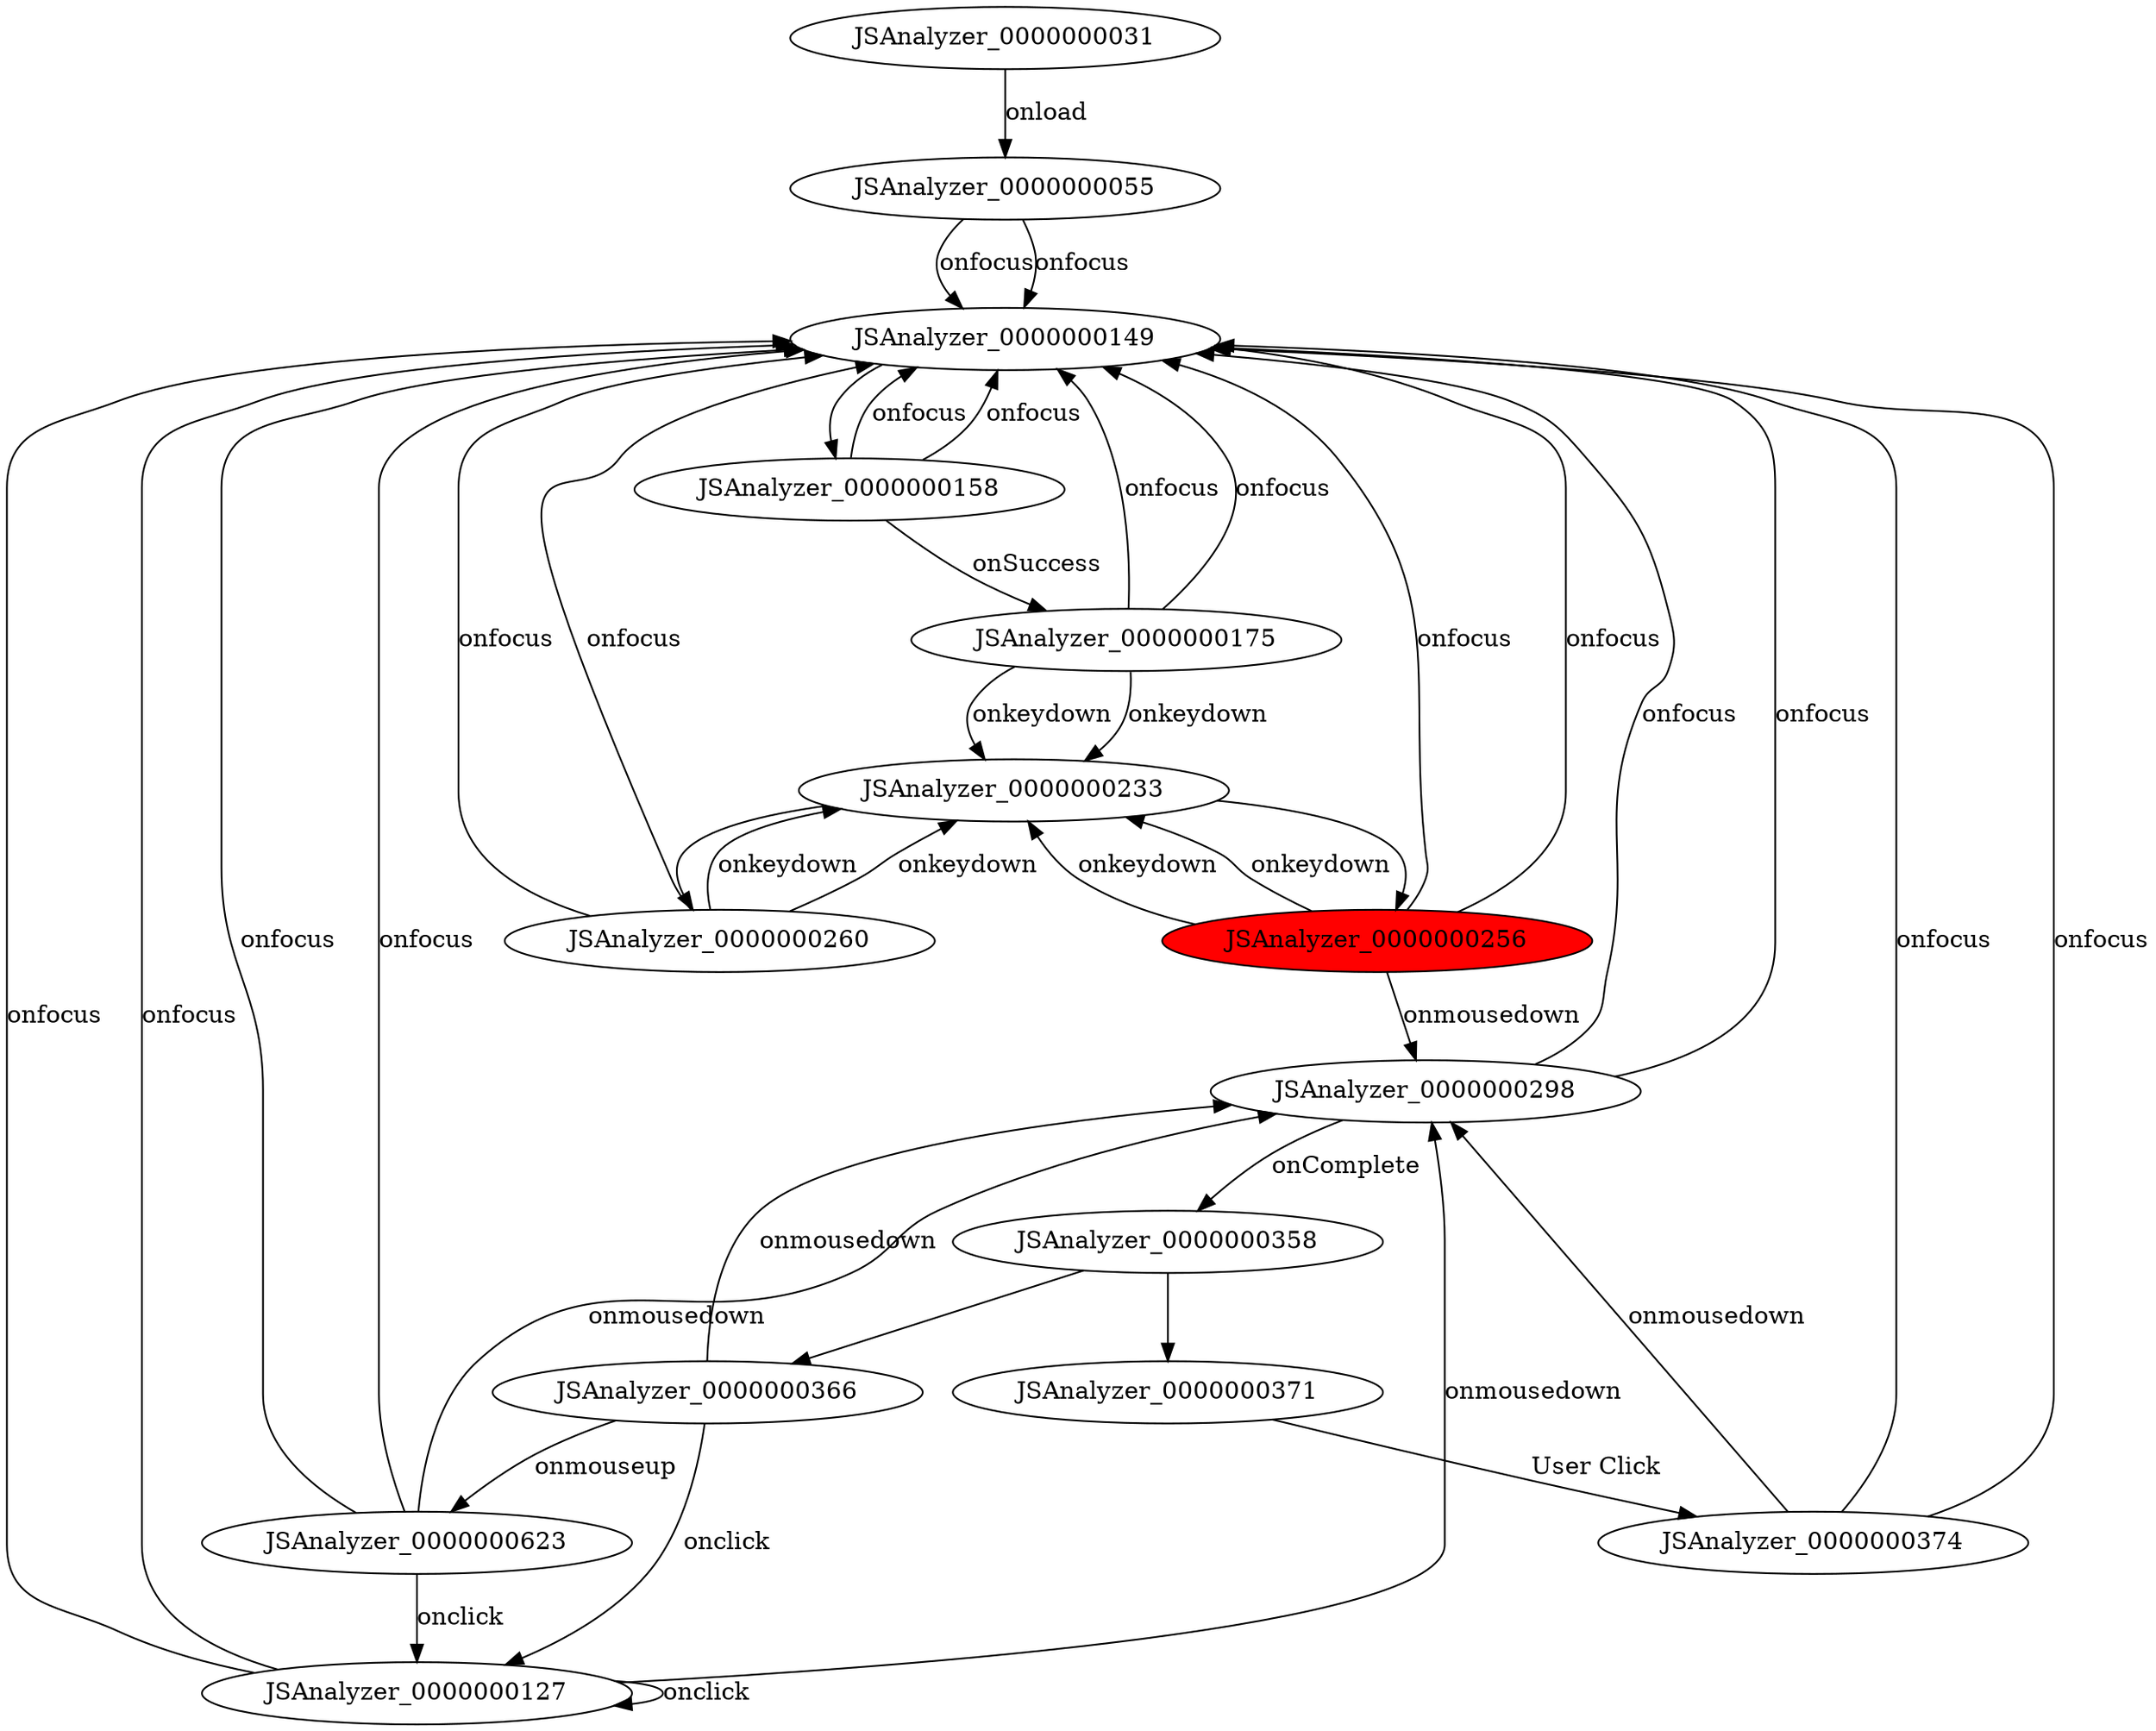 digraph FSM {
JSAnalyzer_0000000031 [];
JSAnalyzer_0000000055 [];
JSAnalyzer_0000000127 [];
JSAnalyzer_0000000149 [];
JSAnalyzer_0000000158 [];
JSAnalyzer_0000000175 [];
JSAnalyzer_0000000233 [];
JSAnalyzer_0000000256 [style=filled,fillcolor=red];
JSAnalyzer_0000000260 [];
JSAnalyzer_0000000298 [];
JSAnalyzer_0000000358 [];
JSAnalyzer_0000000366 [];
JSAnalyzer_0000000371 [];
JSAnalyzer_0000000623 [];
JSAnalyzer_0000000374 [];
JSAnalyzer_0000000149 -> JSAnalyzer_0000000158 []
JSAnalyzer_0000000233 -> JSAnalyzer_0000000256 []
JSAnalyzer_0000000233 -> JSAnalyzer_0000000260 []
JSAnalyzer_0000000358 -> JSAnalyzer_0000000366 []
JSAnalyzer_0000000358 -> JSAnalyzer_0000000371 []
JSAnalyzer_0000000031 -> JSAnalyzer_0000000055 [label="onload"]
JSAnalyzer_0000000055 -> JSAnalyzer_0000000149 [label="onfocus"]
JSAnalyzer_0000000055 -> JSAnalyzer_0000000149 [label="onfocus"]
JSAnalyzer_0000000127 -> JSAnalyzer_0000000149 [label="onfocus"]
JSAnalyzer_0000000127 -> JSAnalyzer_0000000149 [label="onfocus"]
JSAnalyzer_0000000127 -> JSAnalyzer_0000000298 [label="onmousedown"]
JSAnalyzer_0000000127 -> JSAnalyzer_0000000127 [label="onclick"]
JSAnalyzer_0000000158 -> JSAnalyzer_0000000175 [label="onSuccess"]
JSAnalyzer_0000000158 -> JSAnalyzer_0000000149 [label="onfocus"]
JSAnalyzer_0000000158 -> JSAnalyzer_0000000149 [label="onfocus"]
JSAnalyzer_0000000175 -> JSAnalyzer_0000000233 [label="onkeydown"]
JSAnalyzer_0000000175 -> JSAnalyzer_0000000233 [label="onkeydown"]
JSAnalyzer_0000000175 -> JSAnalyzer_0000000149 [label="onfocus"]
JSAnalyzer_0000000175 -> JSAnalyzer_0000000149 [label="onfocus"]
JSAnalyzer_0000000256 -> JSAnalyzer_0000000233 [label="onkeydown"]
JSAnalyzer_0000000256 -> JSAnalyzer_0000000233 [label="onkeydown"]
JSAnalyzer_0000000256 -> JSAnalyzer_0000000149 [label="onfocus"]
JSAnalyzer_0000000256 -> JSAnalyzer_0000000149 [label="onfocus"]
JSAnalyzer_0000000256 -> JSAnalyzer_0000000298 [label="onmousedown"]
JSAnalyzer_0000000260 -> JSAnalyzer_0000000233 [label="onkeydown"]
JSAnalyzer_0000000260 -> JSAnalyzer_0000000233 [label="onkeydown"]
JSAnalyzer_0000000260 -> JSAnalyzer_0000000149 [label="onfocus"]
JSAnalyzer_0000000260 -> JSAnalyzer_0000000149 [label="onfocus"]
JSAnalyzer_0000000298 -> JSAnalyzer_0000000358 [label="onComplete"]
JSAnalyzer_0000000298 -> JSAnalyzer_0000000149 [label="onfocus"]
JSAnalyzer_0000000298 -> JSAnalyzer_0000000149 [label="onfocus"]
JSAnalyzer_0000000366 -> JSAnalyzer_0000000623 [label="onmouseup"]
JSAnalyzer_0000000366 -> JSAnalyzer_0000000298 [label="onmousedown"]
JSAnalyzer_0000000366 -> JSAnalyzer_0000000127 [label="onclick"]
JSAnalyzer_0000000371 -> JSAnalyzer_0000000374 [label="User Click"]
JSAnalyzer_0000000623 -> JSAnalyzer_0000000149 [label="onfocus"]
JSAnalyzer_0000000623 -> JSAnalyzer_0000000149 [label="onfocus"]
JSAnalyzer_0000000623 -> JSAnalyzer_0000000298 [label="onmousedown"]
JSAnalyzer_0000000623 -> JSAnalyzer_0000000127 [label="onclick"]
JSAnalyzer_0000000374 -> JSAnalyzer_0000000149 [label="onfocus"]
JSAnalyzer_0000000374 -> JSAnalyzer_0000000149 [label="onfocus"]
JSAnalyzer_0000000374 -> JSAnalyzer_0000000298 [label="onmousedown"]
}
